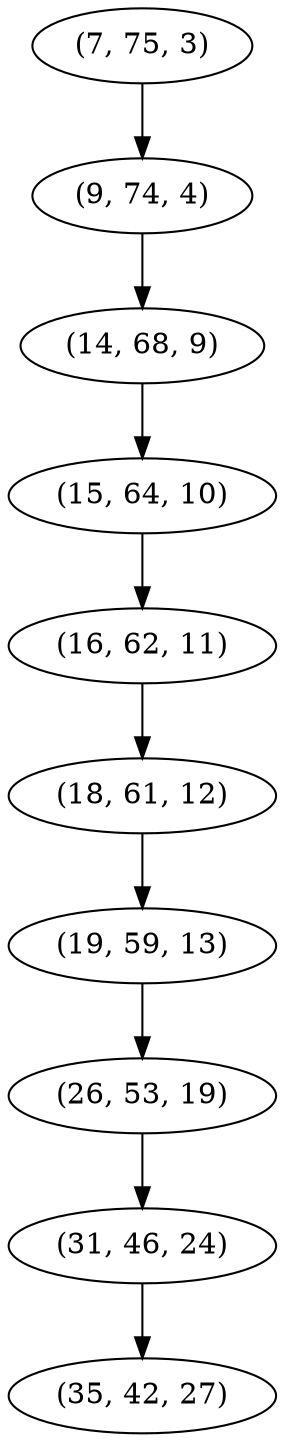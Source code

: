 digraph tree {
    "(7, 75, 3)";
    "(9, 74, 4)";
    "(14, 68, 9)";
    "(15, 64, 10)";
    "(16, 62, 11)";
    "(18, 61, 12)";
    "(19, 59, 13)";
    "(26, 53, 19)";
    "(31, 46, 24)";
    "(35, 42, 27)";
    "(7, 75, 3)" -> "(9, 74, 4)";
    "(9, 74, 4)" -> "(14, 68, 9)";
    "(14, 68, 9)" -> "(15, 64, 10)";
    "(15, 64, 10)" -> "(16, 62, 11)";
    "(16, 62, 11)" -> "(18, 61, 12)";
    "(18, 61, 12)" -> "(19, 59, 13)";
    "(19, 59, 13)" -> "(26, 53, 19)";
    "(26, 53, 19)" -> "(31, 46, 24)";
    "(31, 46, 24)" -> "(35, 42, 27)";
}
